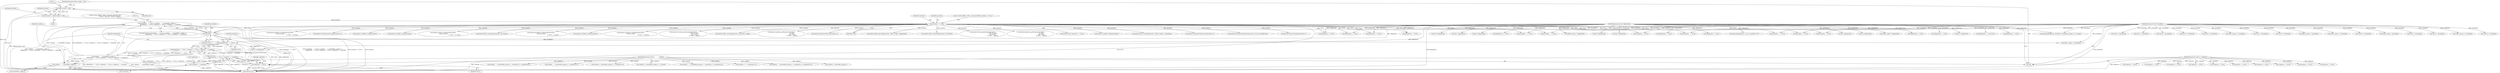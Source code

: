 digraph "0_Android_aeea52da00d210587fb3ed895de3d5f2e0264c88_4@API" {
"1000243" [label="(Call,pCmdData    == NULL || cmdSize     != sizeof(effect_config_t) ||\n                    pReplyData  == NULL || replySize == NULL || *replySize  != sizeof(int))"];
"1000244" [label="(Call,pCmdData    == NULL)"];
"1000113" [label="(MethodParameterIn,void *pCmdData)"];
"1000153" [label="(Call,pContext == NULL)"];
"1000118" [label="(Call,* pContext = (EffectContext *) self)"];
"1000120" [label="(Call,(EffectContext *) self)"];
"1000110" [label="(MethodParameterIn,effect_handle_t  self)"];
"1000247" [label="(Call,cmdSize     != sizeof(effect_config_t) ||\n                    pReplyData  == NULL || replySize == NULL || *replySize  != sizeof(int))"];
"1000248" [label="(Call,cmdSize     != sizeof(effect_config_t))"];
"1000112" [label="(MethodParameterIn,uint32_t            cmdSize)"];
"1000252" [label="(Call,pReplyData  == NULL || replySize == NULL || *replySize  != sizeof(int))"];
"1000253" [label="(Call,pReplyData  == NULL)"];
"1000115" [label="(MethodParameterIn,void *pReplyData)"];
"1000256" [label="(Call,replySize == NULL || *replySize  != sizeof(int))"];
"1000257" [label="(Call,replySize == NULL)"];
"1000114" [label="(MethodParameterIn,uint32_t *replySize)"];
"1000260" [label="(Call,*replySize  != sizeof(int))"];
"1000242" [label="(ControlStructure,if (pCmdData    == NULL || cmdSize     != sizeof(effect_config_t) ||\n                    pReplyData  == NULL || replySize == NULL || *replySize  != sizeof(int)))"];
"1001065" [label="(Call,(int32_t *)pCmdData)"];
"1000711" [label="(Call,replySize == NULL)"];
"1000243" [label="(Call,pCmdData    == NULL || cmdSize     != sizeof(effect_config_t) ||\n                    pReplyData  == NULL || replySize == NULL || *replySize  != sizeof(int))"];
"1000349" [label="(Call,replySize == NULL)"];
"1000258" [label="(Identifier,replySize)"];
"1000930" [label="(Call,(int32_t *)pCmdData)"];
"1000257" [label="(Call,replySize == NULL)"];
"1000273" [label="(Call,(int *) pReplyData)"];
"1000212" [label="(Call,android::VirtualizerSetStrength(pContext, 0))"];
"1001112" [label="(Call,cmdSize != 2 * sizeof(uint32_t))"];
"1000695" [label="(Call,pCmdData == NULL)"];
"1000118" [label="(Call,* pContext = (EffectContext *) self)"];
"1000460" [label="(Call,android::Equalizer_getParameter(pContext,\n                                                             p->data,\n                                                             &p->vsize,\n                                                             p->data + voffset))"];
"1000608" [label="(Call,cmdSize    > (sizeof(effect_param_t) + sizeof(int32_t) +sizeof(int32_t)))"];
"1001101" [label="(Call,pReplyData == LVM_NULL)"];
"1000843" [label="(Call,android::Effect_setEnabled(pContext, LVM_TRUE))"];
"1000950" [label="(Call,android::LvmEffect_disable(pContext))"];
"1000850" [label="(Call,pReplyData == NULL)"];
"1000982" [label="(Call,android::LvmEffect_enable(pContext))"];
"1000116" [label="(Block,)"];
"1000578" [label="(Call,(int *)pReplyData)"];
"1000634" [label="(Call,replySize == NULL)"];
"1000154" [label="(Identifier,pContext)"];
"1000115" [label="(MethodParameterIn,void *pReplyData)"];
"1001068" [label="(Call,android::LvmEffect_enable(pContext))"];
"1000114" [label="(MethodParameterIn,uint32_t *replySize)"];
"1000800" [label="(Call,android::Volume_setParameter(pContext,\n (void *)p->data,\n                                                                 p->data + p->psize))"];
"1000234" [label="(Call,(int *) pReplyData)"];
"1000873" [label="(Call,android::Effect_setEnabled(pContext, LVM_FALSE))"];
"1000669" [label="(Call,(int *)pReplyData)"];
"1000581" [label="(Call,android::BassBoost_setParameter(pContext,\n (void *)p->data,\n                                                                    p->data + p->psize))"];
"1000247" [label="(Call,cmdSize     != sizeof(effect_config_t) ||\n                    pReplyData  == NULL || replySize == NULL || *replySize  != sizeof(int))"];
"1001142" [label="(Call,(uint32_t *)pCmdData)"];
"1000367" [label="(Call,memcpy(pReplyData, pCmdData, sizeof(effect_param_t) + p->psize))"];
"1000947" [label="(Call,(int32_t *)pCmdData)"];
"1000252" [label="(Call,pReplyData  == NULL || replySize == NULL || *replySize  != sizeof(int))"];
"1000331" [label="(Call,cmdSize < sizeof(effect_param_t))"];
"1000256" [label="(Call,replySize == NULL || *replySize  != sizeof(int))"];
"1001036" [label="(Call,android::LvmEffect_disable(pContext))"];
"1000248" [label="(Call,cmdSize     != sizeof(effect_config_t))"];
"1000120" [label="(Call,(EffectContext *) self)"];
"1000119" [label="(Identifier,pContext)"];
"1000672" [label="(Call,android::Virtualizer_setParameter(pContext,\n (void *)p->data,\n                                                                       p->data + p->psize))"];
"1000245" [label="(Identifier,pCmdData)"];
"1000707" [label="(Call,pReplyData == NULL)"];
"1000964" [label="(Call,(int32_t *)pCmdData)"];
"1000433" [label="(Call,android::Virtualizer_getParameter(pContext,\n                                                               (void *)p->data,\n                                                               &p->vsize,\n                                                               p->data + voffset))"];
"1000168" [label="(Call,pReplyData == NULL)"];
"1000244" [label="(Call,pCmdData    == NULL)"];
"1000619" [label="(Call,cmdSize    < (sizeof(effect_param_t) + sizeof(int32_t) +sizeof(int16_t)))"];
"1000263" [label="(Call,sizeof(int))"];
"1000260" [label="(Call,*replySize  != sizeof(int))"];
"1000728" [label="(Call,(effect_param_t *) pCmdData)"];
"1000310" [label="(Call,android::Effect_setConfig(pContext, &pContext->config))"];
"1000378" [label="(Call,(effect_param_t *)pReplyData)"];
"1000797" [label="(Call,(int *)pReplyData)"];
"1000854" [label="(Call,replySize == NULL)"];
"1000285" [label="(Call,pReplyData == NULL)"];
"1001108" [label="(Call,pCmdData == NULL)"];
"1000250" [label="(Call,sizeof(effect_config_t))"];
"1000870" [label="(Call,(int *)pReplyData)"];
"1000771" [label="(Call,pReplyData == NULL)"];
"1000345" [label="(Call,pReplyData == NULL)"];
"1000122" [label="(Identifier,self)"];
"1001033" [label="(Call,(int32_t *)pCmdData)"];
"1000763" [label="(Call,cmdSize    < (sizeof(effect_param_t) + sizeof(int32_t)))"];
"1001193" [label="(Call,memcpy(pReplyData, vol_ret, sizeof(int32_t)*2))"];
"1000249" [label="(Identifier,cmdSize)"];
"1000222" [label="(Call,android::EqualizerSetPreset(pContext, 0))"];
"1000155" [label="(Identifier,NULL)"];
"1000303" [label="(Call,android::Effect_getConfig(pContext, (effect_config_t *)pReplyData))"];
"1000604" [label="(Call,pCmdData   == NULL)"];
"1000840" [label="(Call,(int *)pReplyData)"];
"1000485" [label="(Call,android::Volume_getParameter(pContext,\n                                                          (void *)p->data,\n                                                          &p->vsize,\n                                                          p->data + voffset))"];
"1000733" [label="(Call,(int *)pReplyData)"];
"1001050" [label="(Call,(int32_t *)pCmdData)"];
"1000110" [label="(MethodParameterIn,effect_handle_t  self)"];
"1000305" [label="(Call,(effect_config_t *)pReplyData)"];
"1000289" [label="(Call,replySize == NULL)"];
"1000792" [label="(Call,(effect_param_t *) pCmdData)"];
"1000153" [label="(Call,pContext == NULL)"];
"1000539" [label="(Call,pReplyData == NULL)"];
"1000560" [label="(Call,(effect_param_t *) pCmdData)"];
"1000127" [label="(Identifier,pContext)"];
"1000699" [label="(Call,cmdSize < (sizeof(effect_param_t) + sizeof(int32_t)))"];
"1000253" [label="(Call,pReplyData  == NULL)"];
"1001260" [label="(MethodReturn,int)"];
"1000408" [label="(Call,android::BassBoost_getParameter(pContext,\n                                                             p->data,\n                                                             &p->vsize,\n                                                             p->data + voffset))"];
"1000152" [label="(ControlStructure,if (pContext == NULL))"];
"1000524" [label="(Call,pCmdData   == NULL)"];
"1000276" [label="(Call,android::Effect_setConfig(pContext, (effect_config_t *) pCmdData))"];
"1000336" [label="(Call,cmdSize < (sizeof(effect_param_t) + p->psize))"];
"1000543" [label="(Call,replySize == NULL)"];
"1000259" [label="(Identifier,NULL)"];
"1000158" [label="(Literal,\"\tLVM_ERROR : Effect_command ERROR pContext == NULL\")"];
"1000262" [label="(Identifier,replySize)"];
"1001119" [label="(Call,pReplyData == NULL)"];
"1000759" [label="(Call,pCmdData   == NULL)"];
"1000254" [label="(Identifier,pReplyData)"];
"1000278" [label="(Call,(effect_config_t *) pCmdData)"];
"1000327" [label="(Call,pCmdData == NULL)"];
"1000267" [label="(Literal,\"\tLVM_ERROR : Effect_command cmdCode Case: \"\n                         \"EFFECT_CMD_SET_CONFIG: ERROR\")"];
"1000246" [label="(Identifier,NULL)"];
"1000191" [label="(Call,(int *) pReplyData)"];
"1000775" [label="(Call,replySize == NULL)"];
"1000113" [label="(MethodParameterIn,void *pCmdData)"];
"1000824" [label="(Call,replySize == NULL)"];
"1000820" [label="(Call,pReplyData == NULL)"];
"1000237" [label="(Call,android::VolumeSetVolumeLevel(pContext, 0))"];
"1001200" [label="(Call,android::VolumeSetVolumeLevel(pContext, (int16_t)(maxdB*100)))"];
"1000895" [label="(Call,(uint32_t *)pCmdData)"];
"1000112" [label="(MethodParameterIn,uint32_t            cmdSize)"];
"1000630" [label="(Call,pReplyData == NULL)"];
"1000255" [label="(Identifier,NULL)"];
"1001123" [label="(Call,replySize == NULL)"];
"1000322" [label="(Call,(effect_param_t *)pCmdData)"];
"1000882" [label="(Call,pCmdData   == NULL)"];
"1000163" [label="(Identifier,cmdCode)"];
"1000202" [label="(Call,android::BassSetStrength(pContext, 0))"];
"1000979" [label="(Call,(int32_t *)pCmdData)"];
"1001016" [label="(Call,(int32_t *)pCmdData)"];
"1000528" [label="(Call,cmdSize    != (sizeof(effect_param_t) + sizeof(int32_t) +sizeof(int16_t)))"];
"1000261" [label="(Call,*replySize)"];
"1000651" [label="(Call,(effect_param_t *) pCmdData)"];
"1000736" [label="(Call,android::Equalizer_setParameter(pContext,\n (void *)p->data,\n                                                                     p->data + p->psize))"];
"1001149" [label="(Call,(uint32_t *)pCmdData)"];
"1000172" [label="(Call,replySize == NULL)"];
"1000243" -> "1000242"  [label="AST: "];
"1000243" -> "1000244"  [label="CFG: "];
"1000243" -> "1000247"  [label="CFG: "];
"1000244" -> "1000243"  [label="AST: "];
"1000247" -> "1000243"  [label="AST: "];
"1000267" -> "1000243"  [label="CFG: "];
"1000274" -> "1000243"  [label="CFG: "];
"1000243" -> "1001260"  [label="DDG: pCmdData    == NULL"];
"1000243" -> "1001260"  [label="DDG: cmdSize     != sizeof(effect_config_t) ||\n                    pReplyData  == NULL || replySize == NULL || *replySize  != sizeof(int)"];
"1000243" -> "1001260"  [label="DDG: pCmdData    == NULL || cmdSize     != sizeof(effect_config_t) ||\n                    pReplyData  == NULL || replySize == NULL || *replySize  != sizeof(int)"];
"1000244" -> "1000243"  [label="DDG: pCmdData"];
"1000244" -> "1000243"  [label="DDG: NULL"];
"1000247" -> "1000243"  [label="DDG: cmdSize     != sizeof(effect_config_t)"];
"1000247" -> "1000243"  [label="DDG: pReplyData  == NULL || replySize == NULL || *replySize  != sizeof(int)"];
"1000244" -> "1000246"  [label="CFG: "];
"1000245" -> "1000244"  [label="AST: "];
"1000246" -> "1000244"  [label="AST: "];
"1000249" -> "1000244"  [label="CFG: "];
"1000244" -> "1001260"  [label="DDG: pCmdData"];
"1000244" -> "1001260"  [label="DDG: NULL"];
"1000113" -> "1000244"  [label="DDG: pCmdData"];
"1000153" -> "1000244"  [label="DDG: NULL"];
"1000244" -> "1000253"  [label="DDG: NULL"];
"1000244" -> "1000278"  [label="DDG: pCmdData"];
"1000113" -> "1000109"  [label="AST: "];
"1000113" -> "1001260"  [label="DDG: pCmdData"];
"1000113" -> "1000278"  [label="DDG: pCmdData"];
"1000113" -> "1000322"  [label="DDG: pCmdData"];
"1000113" -> "1000327"  [label="DDG: pCmdData"];
"1000113" -> "1000367"  [label="DDG: pCmdData"];
"1000113" -> "1000524"  [label="DDG: pCmdData"];
"1000113" -> "1000560"  [label="DDG: pCmdData"];
"1000113" -> "1000604"  [label="DDG: pCmdData"];
"1000113" -> "1000651"  [label="DDG: pCmdData"];
"1000113" -> "1000695"  [label="DDG: pCmdData"];
"1000113" -> "1000728"  [label="DDG: pCmdData"];
"1000113" -> "1000759"  [label="DDG: pCmdData"];
"1000113" -> "1000792"  [label="DDG: pCmdData"];
"1000113" -> "1000882"  [label="DDG: pCmdData"];
"1000113" -> "1000895"  [label="DDG: pCmdData"];
"1000113" -> "1000930"  [label="DDG: pCmdData"];
"1000113" -> "1000947"  [label="DDG: pCmdData"];
"1000113" -> "1000964"  [label="DDG: pCmdData"];
"1000113" -> "1000979"  [label="DDG: pCmdData"];
"1000113" -> "1001016"  [label="DDG: pCmdData"];
"1000113" -> "1001033"  [label="DDG: pCmdData"];
"1000113" -> "1001050"  [label="DDG: pCmdData"];
"1000113" -> "1001065"  [label="DDG: pCmdData"];
"1000113" -> "1001108"  [label="DDG: pCmdData"];
"1000113" -> "1001142"  [label="DDG: pCmdData"];
"1000113" -> "1001149"  [label="DDG: pCmdData"];
"1000153" -> "1000152"  [label="AST: "];
"1000153" -> "1000155"  [label="CFG: "];
"1000154" -> "1000153"  [label="AST: "];
"1000155" -> "1000153"  [label="AST: "];
"1000158" -> "1000153"  [label="CFG: "];
"1000163" -> "1000153"  [label="CFG: "];
"1000153" -> "1001260"  [label="DDG: NULL"];
"1000153" -> "1001260"  [label="DDG: pContext == NULL"];
"1000153" -> "1001260"  [label="DDG: pContext"];
"1000118" -> "1000153"  [label="DDG: pContext"];
"1000153" -> "1000168"  [label="DDG: NULL"];
"1000153" -> "1000202"  [label="DDG: pContext"];
"1000153" -> "1000212"  [label="DDG: pContext"];
"1000153" -> "1000222"  [label="DDG: pContext"];
"1000153" -> "1000237"  [label="DDG: pContext"];
"1000153" -> "1000276"  [label="DDG: pContext"];
"1000153" -> "1000285"  [label="DDG: NULL"];
"1000153" -> "1000303"  [label="DDG: pContext"];
"1000153" -> "1000310"  [label="DDG: pContext"];
"1000153" -> "1000327"  [label="DDG: NULL"];
"1000153" -> "1000408"  [label="DDG: pContext"];
"1000153" -> "1000433"  [label="DDG: pContext"];
"1000153" -> "1000460"  [label="DDG: pContext"];
"1000153" -> "1000485"  [label="DDG: pContext"];
"1000153" -> "1000524"  [label="DDG: NULL"];
"1000153" -> "1000581"  [label="DDG: pContext"];
"1000153" -> "1000604"  [label="DDG: NULL"];
"1000153" -> "1000672"  [label="DDG: pContext"];
"1000153" -> "1000695"  [label="DDG: NULL"];
"1000153" -> "1000736"  [label="DDG: pContext"];
"1000153" -> "1000759"  [label="DDG: NULL"];
"1000153" -> "1000800"  [label="DDG: pContext"];
"1000153" -> "1000820"  [label="DDG: NULL"];
"1000153" -> "1000843"  [label="DDG: pContext"];
"1000153" -> "1000850"  [label="DDG: NULL"];
"1000153" -> "1000873"  [label="DDG: pContext"];
"1000153" -> "1000882"  [label="DDG: NULL"];
"1000153" -> "1000950"  [label="DDG: pContext"];
"1000153" -> "1000982"  [label="DDG: pContext"];
"1000153" -> "1001036"  [label="DDG: pContext"];
"1000153" -> "1001068"  [label="DDG: pContext"];
"1000153" -> "1001108"  [label="DDG: NULL"];
"1000153" -> "1001200"  [label="DDG: pContext"];
"1000118" -> "1000116"  [label="AST: "];
"1000118" -> "1000120"  [label="CFG: "];
"1000119" -> "1000118"  [label="AST: "];
"1000120" -> "1000118"  [label="AST: "];
"1000127" -> "1000118"  [label="CFG: "];
"1000118" -> "1001260"  [label="DDG: (EffectContext *) self"];
"1000120" -> "1000118"  [label="DDG: self"];
"1000120" -> "1000122"  [label="CFG: "];
"1000121" -> "1000120"  [label="AST: "];
"1000122" -> "1000120"  [label="AST: "];
"1000120" -> "1001260"  [label="DDG: self"];
"1000110" -> "1000120"  [label="DDG: self"];
"1000110" -> "1000109"  [label="AST: "];
"1000110" -> "1001260"  [label="DDG: self"];
"1000247" -> "1000248"  [label="CFG: "];
"1000247" -> "1000252"  [label="CFG: "];
"1000248" -> "1000247"  [label="AST: "];
"1000252" -> "1000247"  [label="AST: "];
"1000247" -> "1001260"  [label="DDG: cmdSize     != sizeof(effect_config_t)"];
"1000247" -> "1001260"  [label="DDG: pReplyData  == NULL || replySize == NULL || *replySize  != sizeof(int)"];
"1000248" -> "1000247"  [label="DDG: cmdSize"];
"1000252" -> "1000247"  [label="DDG: pReplyData  == NULL"];
"1000252" -> "1000247"  [label="DDG: replySize == NULL || *replySize  != sizeof(int)"];
"1000248" -> "1000250"  [label="CFG: "];
"1000249" -> "1000248"  [label="AST: "];
"1000250" -> "1000248"  [label="AST: "];
"1000254" -> "1000248"  [label="CFG: "];
"1000248" -> "1001260"  [label="DDG: cmdSize"];
"1000112" -> "1000248"  [label="DDG: cmdSize"];
"1000112" -> "1000109"  [label="AST: "];
"1000112" -> "1001260"  [label="DDG: cmdSize"];
"1000112" -> "1000331"  [label="DDG: cmdSize"];
"1000112" -> "1000336"  [label="DDG: cmdSize"];
"1000112" -> "1000528"  [label="DDG: cmdSize"];
"1000112" -> "1000608"  [label="DDG: cmdSize"];
"1000112" -> "1000619"  [label="DDG: cmdSize"];
"1000112" -> "1000699"  [label="DDG: cmdSize"];
"1000112" -> "1000763"  [label="DDG: cmdSize"];
"1000112" -> "1001112"  [label="DDG: cmdSize"];
"1000252" -> "1000253"  [label="CFG: "];
"1000252" -> "1000256"  [label="CFG: "];
"1000253" -> "1000252"  [label="AST: "];
"1000256" -> "1000252"  [label="AST: "];
"1000252" -> "1001260"  [label="DDG: pReplyData  == NULL"];
"1000252" -> "1001260"  [label="DDG: replySize == NULL || *replySize  != sizeof(int)"];
"1000253" -> "1000252"  [label="DDG: pReplyData"];
"1000253" -> "1000252"  [label="DDG: NULL"];
"1000256" -> "1000252"  [label="DDG: replySize == NULL"];
"1000256" -> "1000252"  [label="DDG: *replySize  != sizeof(int)"];
"1000253" -> "1000255"  [label="CFG: "];
"1000254" -> "1000253"  [label="AST: "];
"1000255" -> "1000253"  [label="AST: "];
"1000258" -> "1000253"  [label="CFG: "];
"1000253" -> "1001260"  [label="DDG: NULL"];
"1000253" -> "1001260"  [label="DDG: pReplyData"];
"1000115" -> "1000253"  [label="DDG: pReplyData"];
"1000253" -> "1000257"  [label="DDG: NULL"];
"1000253" -> "1000273"  [label="DDG: pReplyData"];
"1000115" -> "1000109"  [label="AST: "];
"1000115" -> "1001260"  [label="DDG: pReplyData"];
"1000115" -> "1000168"  [label="DDG: pReplyData"];
"1000115" -> "1000191"  [label="DDG: pReplyData"];
"1000115" -> "1000234"  [label="DDG: pReplyData"];
"1000115" -> "1000273"  [label="DDG: pReplyData"];
"1000115" -> "1000285"  [label="DDG: pReplyData"];
"1000115" -> "1000305"  [label="DDG: pReplyData"];
"1000115" -> "1000345"  [label="DDG: pReplyData"];
"1000115" -> "1000367"  [label="DDG: pReplyData"];
"1000115" -> "1000378"  [label="DDG: pReplyData"];
"1000115" -> "1000539"  [label="DDG: pReplyData"];
"1000115" -> "1000578"  [label="DDG: pReplyData"];
"1000115" -> "1000630"  [label="DDG: pReplyData"];
"1000115" -> "1000669"  [label="DDG: pReplyData"];
"1000115" -> "1000707"  [label="DDG: pReplyData"];
"1000115" -> "1000733"  [label="DDG: pReplyData"];
"1000115" -> "1000771"  [label="DDG: pReplyData"];
"1000115" -> "1000797"  [label="DDG: pReplyData"];
"1000115" -> "1000820"  [label="DDG: pReplyData"];
"1000115" -> "1000840"  [label="DDG: pReplyData"];
"1000115" -> "1000850"  [label="DDG: pReplyData"];
"1000115" -> "1000870"  [label="DDG: pReplyData"];
"1000115" -> "1001101"  [label="DDG: pReplyData"];
"1000115" -> "1001119"  [label="DDG: pReplyData"];
"1000115" -> "1001193"  [label="DDG: pReplyData"];
"1000256" -> "1000257"  [label="CFG: "];
"1000256" -> "1000260"  [label="CFG: "];
"1000257" -> "1000256"  [label="AST: "];
"1000260" -> "1000256"  [label="AST: "];
"1000256" -> "1001260"  [label="DDG: *replySize  != sizeof(int)"];
"1000256" -> "1001260"  [label="DDG: replySize == NULL"];
"1000257" -> "1000256"  [label="DDG: replySize"];
"1000257" -> "1000256"  [label="DDG: NULL"];
"1000260" -> "1000256"  [label="DDG: *replySize"];
"1000257" -> "1000259"  [label="CFG: "];
"1000258" -> "1000257"  [label="AST: "];
"1000259" -> "1000257"  [label="AST: "];
"1000262" -> "1000257"  [label="CFG: "];
"1000257" -> "1001260"  [label="DDG: NULL"];
"1000257" -> "1001260"  [label="DDG: replySize"];
"1000114" -> "1000257"  [label="DDG: replySize"];
"1000114" -> "1000109"  [label="AST: "];
"1000114" -> "1001260"  [label="DDG: replySize"];
"1000114" -> "1000172"  [label="DDG: replySize"];
"1000114" -> "1000289"  [label="DDG: replySize"];
"1000114" -> "1000349"  [label="DDG: replySize"];
"1000114" -> "1000543"  [label="DDG: replySize"];
"1000114" -> "1000634"  [label="DDG: replySize"];
"1000114" -> "1000711"  [label="DDG: replySize"];
"1000114" -> "1000775"  [label="DDG: replySize"];
"1000114" -> "1000824"  [label="DDG: replySize"];
"1000114" -> "1000854"  [label="DDG: replySize"];
"1000114" -> "1001123"  [label="DDG: replySize"];
"1000260" -> "1000263"  [label="CFG: "];
"1000261" -> "1000260"  [label="AST: "];
"1000263" -> "1000260"  [label="AST: "];
"1000260" -> "1001260"  [label="DDG: *replySize"];
}
